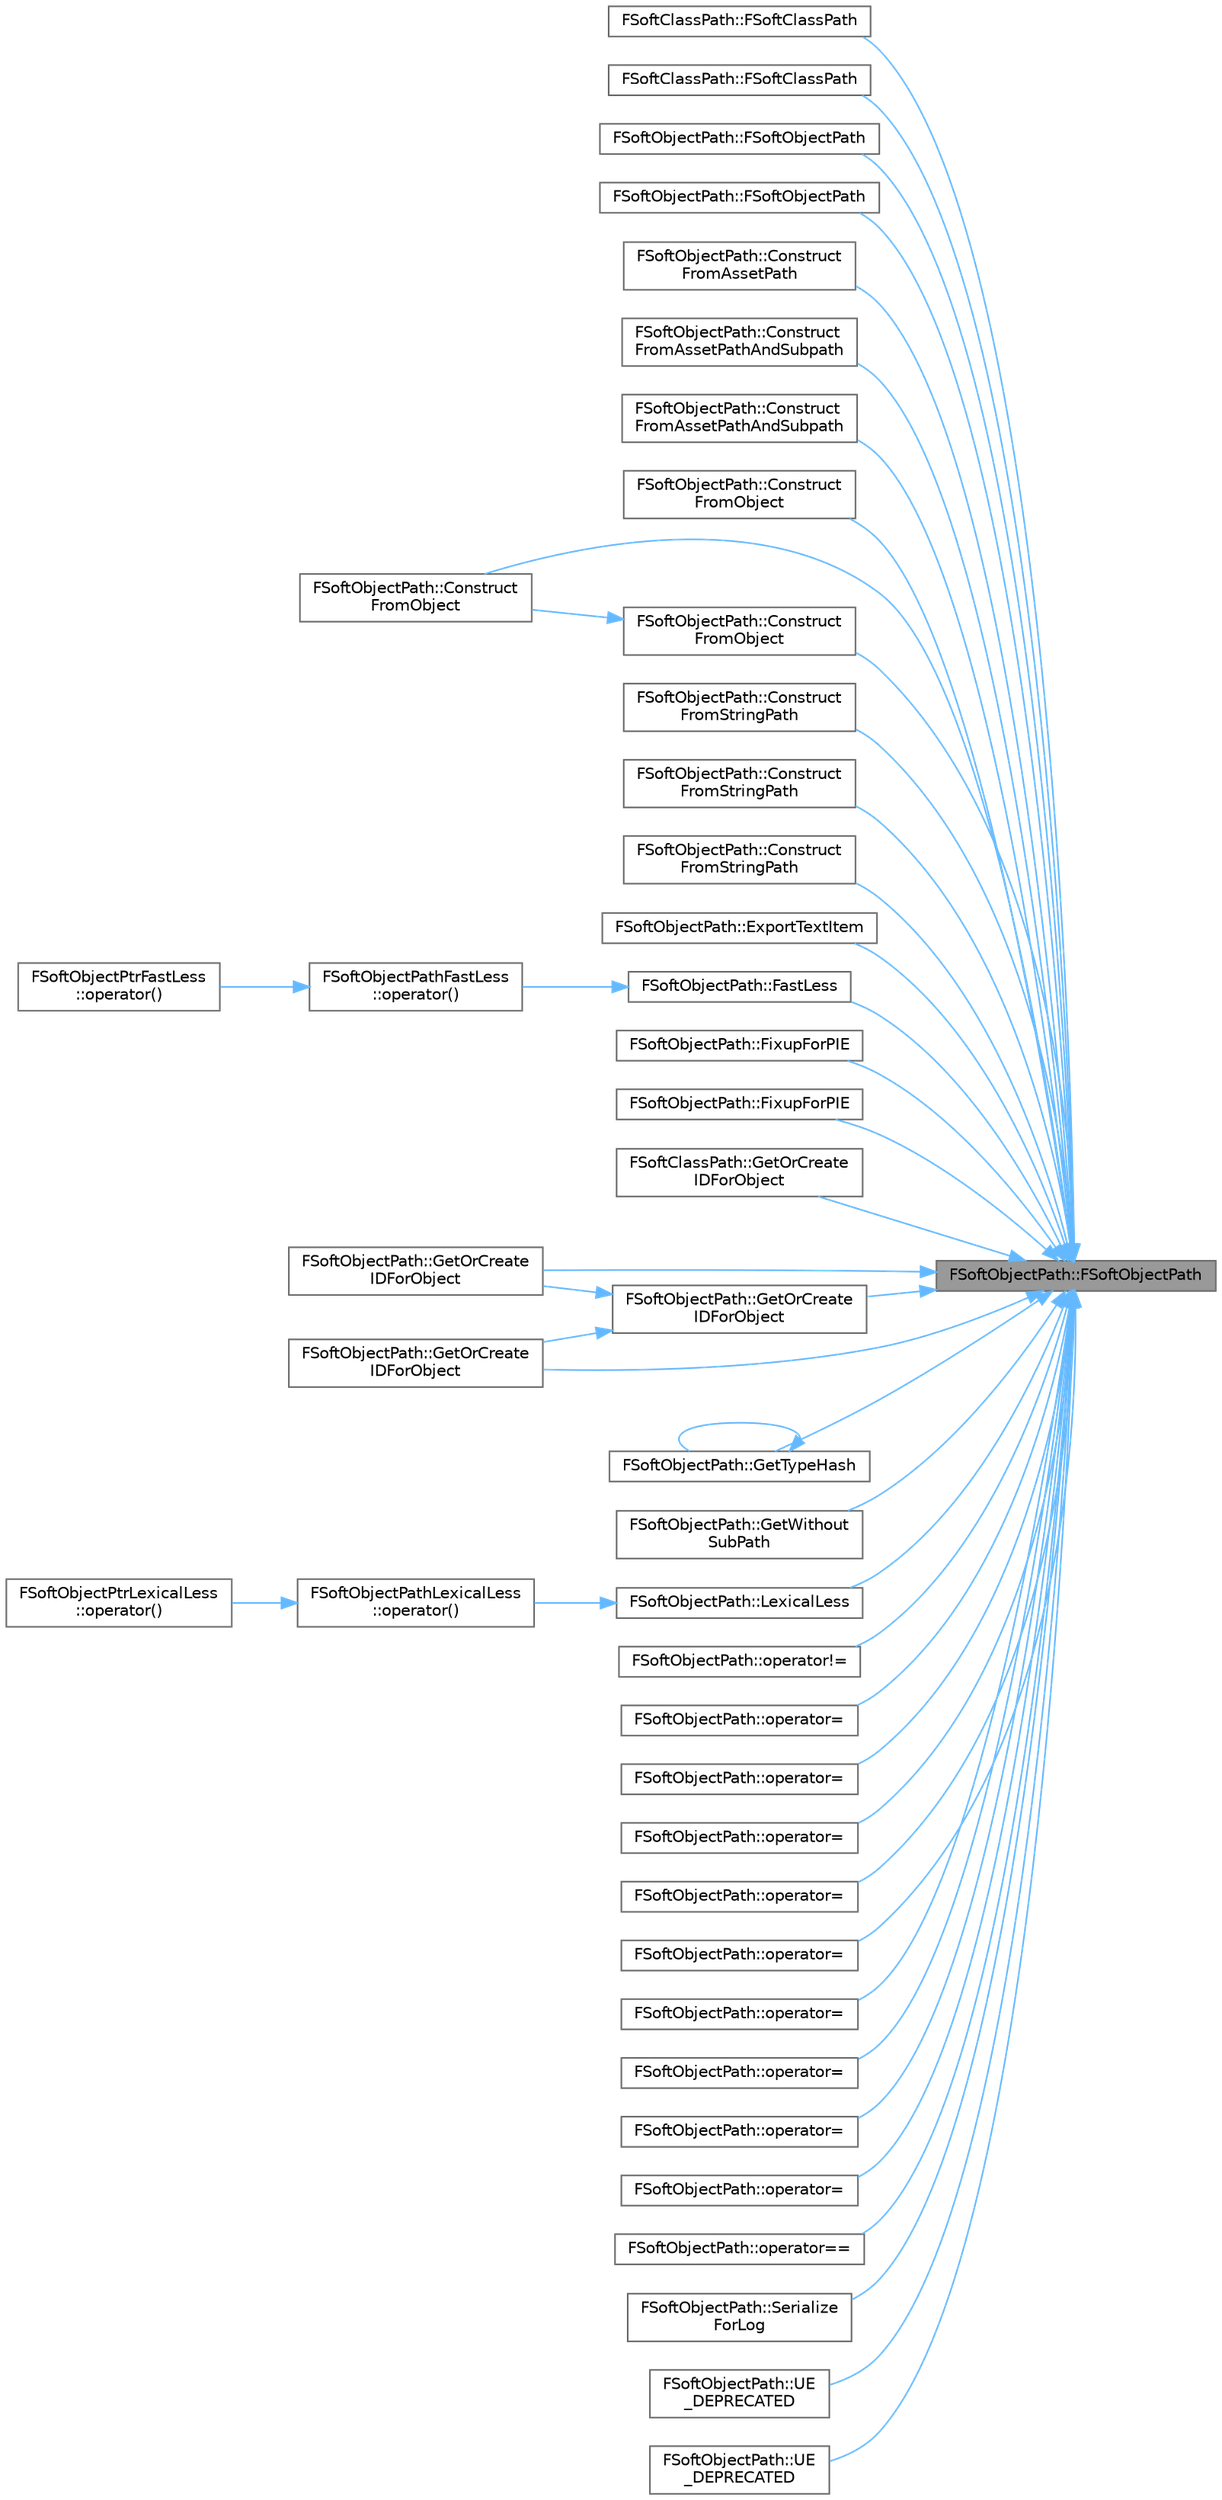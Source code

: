 digraph "FSoftObjectPath::FSoftObjectPath"
{
 // INTERACTIVE_SVG=YES
 // LATEX_PDF_SIZE
  bgcolor="transparent";
  edge [fontname=Helvetica,fontsize=10,labelfontname=Helvetica,labelfontsize=10];
  node [fontname=Helvetica,fontsize=10,shape=box,height=0.2,width=0.4];
  rankdir="RL";
  Node1 [id="Node000001",label="FSoftObjectPath::FSoftObjectPath",height=0.2,width=0.4,color="gray40", fillcolor="grey60", style="filled", fontcolor="black",tooltip=" "];
  Node1 -> Node2 [id="edge1_Node000001_Node000002",dir="back",color="steelblue1",style="solid",tooltip=" "];
  Node2 [id="Node000002",label="FSoftClassPath::FSoftClassPath",height=0.2,width=0.4,color="grey40", fillcolor="white", style="filled",URL="$df/d8b/structFSoftClassPath.html#a5210f73e54affd19afd08fd1b922201b",tooltip="Construct from a path string."];
  Node1 -> Node3 [id="edge2_Node000001_Node000003",dir="back",color="steelblue1",style="solid",tooltip=" "];
  Node3 [id="Node000003",label="FSoftClassPath::FSoftClassPath",height=0.2,width=0.4,color="grey40", fillcolor="white", style="filled",URL="$df/d8b/structFSoftClassPath.html#a60f0b4a23c81a0b3d91a3a9eaf3b938f",tooltip="Construct from an existing class, will do some string processing."];
  Node1 -> Node4 [id="edge3_Node000001_Node000004",dir="back",color="steelblue1",style="solid",tooltip=" "];
  Node4 [id="Node000004",label="FSoftObjectPath::FSoftObjectPath",height=0.2,width=0.4,color="grey40", fillcolor="white", style="filled",URL="$d7/d47/structFSoftObjectPath.html#ae2bca30835e46a5f60e8585b4a04da9e",tooltip=" "];
  Node1 -> Node5 [id="edge4_Node000001_Node000005",dir="back",color="steelblue1",style="solid",tooltip=" "];
  Node5 [id="Node000005",label="FSoftObjectPath::FSoftObjectPath",height=0.2,width=0.4,color="grey40", fillcolor="white", style="filled",URL="$d7/d47/structFSoftObjectPath.html#a3becc2518f8632e667e10fd2a91f0adc",tooltip=" "];
  Node1 -> Node6 [id="edge5_Node000001_Node000006",dir="back",color="steelblue1",style="solid",tooltip=" "];
  Node6 [id="Node000006",label="FSoftObjectPath::Construct\lFromAssetPath",height=0.2,width=0.4,color="grey40", fillcolor="white", style="filled",URL="$d7/d47/structFSoftObjectPath.html#a7d03ef97ea09ba6b52054dac7d764e1b",tooltip=" "];
  Node1 -> Node7 [id="edge6_Node000001_Node000007",dir="back",color="steelblue1",style="solid",tooltip=" "];
  Node7 [id="Node000007",label="FSoftObjectPath::Construct\lFromAssetPathAndSubpath",height=0.2,width=0.4,color="grey40", fillcolor="white", style="filled",URL="$d7/d47/structFSoftObjectPath.html#a6ba33cb17fb009eb05e1fccdb6f05df1",tooltip=" "];
  Node1 -> Node8 [id="edge7_Node000001_Node000008",dir="back",color="steelblue1",style="solid",tooltip=" "];
  Node8 [id="Node000008",label="FSoftObjectPath::Construct\lFromAssetPathAndSubpath",height=0.2,width=0.4,color="grey40", fillcolor="white", style="filled",URL="$d7/d47/structFSoftObjectPath.html#a051980fc625e36088f585d3bd6745e00",tooltip=" "];
  Node1 -> Node9 [id="edge8_Node000001_Node000009",dir="back",color="steelblue1",style="solid",tooltip=" "];
  Node9 [id="Node000009",label="FSoftObjectPath::Construct\lFromObject",height=0.2,width=0.4,color="grey40", fillcolor="white", style="filled",URL="$d7/d47/structFSoftObjectPath.html#a62d8abe57c894bb8dbc0ad2bd4f7f645",tooltip=" "];
  Node1 -> Node10 [id="edge9_Node000001_Node000010",dir="back",color="steelblue1",style="solid",tooltip=" "];
  Node10 [id="Node000010",label="FSoftObjectPath::Construct\lFromObject",height=0.2,width=0.4,color="grey40", fillcolor="white", style="filled",URL="$d7/d47/structFSoftObjectPath.html#acf6d205e94562c0ff350535a70b48592",tooltip=" "];
  Node1 -> Node11 [id="edge10_Node000001_Node000011",dir="back",color="steelblue1",style="solid",tooltip=" "];
  Node11 [id="Node000011",label="FSoftObjectPath::Construct\lFromObject",height=0.2,width=0.4,color="grey40", fillcolor="white", style="filled",URL="$d7/d47/structFSoftObjectPath.html#a90712a72a6ad85818404da6cfe5bf38f",tooltip=" "];
  Node11 -> Node10 [id="edge11_Node000011_Node000010",dir="back",color="steelblue1",style="solid",tooltip=" "];
  Node1 -> Node12 [id="edge12_Node000001_Node000012",dir="back",color="steelblue1",style="solid",tooltip=" "];
  Node12 [id="Node000012",label="FSoftObjectPath::Construct\lFromStringPath",height=0.2,width=0.4,color="grey40", fillcolor="white", style="filled",URL="$d7/d47/structFSoftObjectPath.html#af7f2f82d8324874b8f768e9b7dc2054f",tooltip=" "];
  Node1 -> Node13 [id="edge13_Node000001_Node000013",dir="back",color="steelblue1",style="solid",tooltip=" "];
  Node13 [id="Node000013",label="FSoftObjectPath::Construct\lFromStringPath",height=0.2,width=0.4,color="grey40", fillcolor="white", style="filled",URL="$d7/d47/structFSoftObjectPath.html#a47b06dfaf794f4c760b65e19160429aa",tooltip=" "];
  Node1 -> Node14 [id="edge14_Node000001_Node000014",dir="back",color="steelblue1",style="solid",tooltip=" "];
  Node14 [id="Node000014",label="FSoftObjectPath::Construct\lFromStringPath",height=0.2,width=0.4,color="grey40", fillcolor="white", style="filled",URL="$d7/d47/structFSoftObjectPath.html#a3423cc82b30d0bd16620f1371c16d121",tooltip=" "];
  Node1 -> Node15 [id="edge15_Node000001_Node000015",dir="back",color="steelblue1",style="solid",tooltip=" "];
  Node15 [id="Node000015",label="FSoftObjectPath::ExportTextItem",height=0.2,width=0.4,color="grey40", fillcolor="white", style="filled",URL="$d7/d47/structFSoftObjectPath.html#a791e24b23bbab0860cf8194fed4b84ec",tooltip=" "];
  Node1 -> Node16 [id="edge16_Node000001_Node000016",dir="back",color="steelblue1",style="solid",tooltip=" "];
  Node16 [id="Node000016",label="FSoftObjectPath::FastLess",height=0.2,width=0.4,color="grey40", fillcolor="white", style="filled",URL="$d7/d47/structFSoftObjectPath.html#a331550fb6ee8afb380f005f619d3ecc3",tooltip="Return true if this path appears before Other using fast index-based fname order."];
  Node16 -> Node17 [id="edge17_Node000016_Node000017",dir="back",color="steelblue1",style="solid",tooltip=" "];
  Node17 [id="Node000017",label="FSoftObjectPathFastLess\l::operator()",height=0.2,width=0.4,color="grey40", fillcolor="white", style="filled",URL="$d0/d9c/structFSoftObjectPathFastLess.html#aae58159969b362310a713a64d708b52c",tooltip=" "];
  Node17 -> Node18 [id="edge18_Node000017_Node000018",dir="back",color="steelblue1",style="solid",tooltip=" "];
  Node18 [id="Node000018",label="FSoftObjectPtrFastLess\l::operator()",height=0.2,width=0.4,color="grey40", fillcolor="white", style="filled",URL="$dc/d0b/structFSoftObjectPtrFastLess.html#a032a757f379b12f2093a265479c47ad4",tooltip=" "];
  Node1 -> Node19 [id="edge19_Node000001_Node000019",dir="back",color="steelblue1",style="solid",tooltip=" "];
  Node19 [id="Node000019",label="FSoftObjectPath::FixupForPIE",height=0.2,width=0.4,color="grey40", fillcolor="white", style="filled",URL="$d7/d47/structFSoftObjectPath.html#aeaf1a902ab5662d68f6ccc17bcb9d773",tooltip="Fixes up this SoftObjectPath to add the PIE prefix for the given PIEInstance index,..."];
  Node1 -> Node20 [id="edge20_Node000001_Node000020",dir="back",color="steelblue1",style="solid",tooltip=" "];
  Node20 [id="Node000020",label="FSoftObjectPath::FixupForPIE",height=0.2,width=0.4,color="grey40", fillcolor="white", style="filled",URL="$d7/d47/structFSoftObjectPath.html#aac308fb8ba950fb9a1d9ec3492974385",tooltip="Fixes up this SoftObjectPath to add the PIE prefix depending on what is currently active,..."];
  Node1 -> Node21 [id="edge21_Node000001_Node000021",dir="back",color="steelblue1",style="solid",tooltip=" "];
  Node21 [id="Node000021",label="FSoftClassPath::GetOrCreate\lIDForObject",height=0.2,width=0.4,color="grey40", fillcolor="white", style="filled",URL="$df/d8b/structFSoftClassPath.html#a2f93f7cab2a8637e00c3e89a17d7a36e",tooltip="Forbidden."];
  Node1 -> Node22 [id="edge22_Node000001_Node000022",dir="back",color="steelblue1",style="solid",tooltip=" "];
  Node22 [id="Node000022",label="FSoftObjectPath::GetOrCreate\lIDForObject",height=0.2,width=0.4,color="grey40", fillcolor="white", style="filled",URL="$d7/d47/structFSoftObjectPath.html#a5edf608a35b2aaafb85dc2fde460c83e",tooltip=" "];
  Node1 -> Node23 [id="edge23_Node000001_Node000023",dir="back",color="steelblue1",style="solid",tooltip=" "];
  Node23 [id="Node000023",label="FSoftObjectPath::GetOrCreate\lIDForObject",height=0.2,width=0.4,color="grey40", fillcolor="white", style="filled",URL="$d7/d47/structFSoftObjectPath.html#abae05887b21d8f930c80701ea4796000",tooltip=" "];
  Node23 -> Node22 [id="edge24_Node000023_Node000022",dir="back",color="steelblue1",style="solid",tooltip=" "];
  Node23 -> Node24 [id="edge25_Node000023_Node000024",dir="back",color="steelblue1",style="solid",tooltip=" "];
  Node24 [id="Node000024",label="FSoftObjectPath::GetOrCreate\lIDForObject",height=0.2,width=0.4,color="grey40", fillcolor="white", style="filled",URL="$d7/d47/structFSoftObjectPath.html#a52e32556b81f8898d21c2d2f156b35c4",tooltip=" "];
  Node1 -> Node24 [id="edge26_Node000001_Node000024",dir="back",color="steelblue1",style="solid",tooltip=" "];
  Node1 -> Node25 [id="edge27_Node000001_Node000025",dir="back",color="steelblue1",style="solid",tooltip=" "];
  Node25 [id="Node000025",label="FSoftObjectPath::GetTypeHash",height=0.2,width=0.4,color="grey40", fillcolor="white", style="filled",URL="$d7/d47/structFSoftObjectPath.html#a6eadb6ded7ee0459f9d69240e9344ba7",tooltip=" "];
  Node25 -> Node25 [id="edge28_Node000025_Node000025",dir="back",color="steelblue1",style="solid",tooltip=" "];
  Node1 -> Node26 [id="edge29_Node000001_Node000026",dir="back",color="steelblue1",style="solid",tooltip=" "];
  Node26 [id="Node000026",label="FSoftObjectPath::GetWithout\lSubPath",height=0.2,width=0.4,color="grey40", fillcolor="white", style="filled",URL="$d7/d47/structFSoftObjectPath.html#a2ebb36a872e7c3281805df839503f03f",tooltip="Returns this path without the SubPath component, restricting the result to a top level asset but keep..."];
  Node1 -> Node27 [id="edge30_Node000001_Node000027",dir="back",color="steelblue1",style="solid",tooltip=" "];
  Node27 [id="Node000027",label="FSoftObjectPath::LexicalLess",height=0.2,width=0.4,color="grey40", fillcolor="white", style="filled",URL="$d7/d47/structFSoftObjectPath.html#ac8565772fbaab2e281dfc6d0d9909993",tooltip="Return true if this path appears before Other in lexical order."];
  Node27 -> Node28 [id="edge31_Node000027_Node000028",dir="back",color="steelblue1",style="solid",tooltip=" "];
  Node28 [id="Node000028",label="FSoftObjectPathLexicalLess\l::operator()",height=0.2,width=0.4,color="grey40", fillcolor="white", style="filled",URL="$df/df8/structFSoftObjectPathLexicalLess.html#ad892ca171bbee33c5d92a6beb8d0ab0d",tooltip=" "];
  Node28 -> Node29 [id="edge32_Node000028_Node000029",dir="back",color="steelblue1",style="solid",tooltip=" "];
  Node29 [id="Node000029",label="FSoftObjectPtrLexicalLess\l::operator()",height=0.2,width=0.4,color="grey40", fillcolor="white", style="filled",URL="$d0/dfc/structFSoftObjectPtrLexicalLess.html#a03b80990d8311e130dc86260980d610d",tooltip=" "];
  Node1 -> Node30 [id="edge33_Node000001_Node000030",dir="back",color="steelblue1",style="solid",tooltip=" "];
  Node30 [id="Node000030",label="FSoftObjectPath::operator!=",height=0.2,width=0.4,color="grey40", fillcolor="white", style="filled",URL="$d7/d47/structFSoftObjectPath.html#a323595a719dc967cceff912945b91478",tooltip=" "];
  Node1 -> Node31 [id="edge34_Node000001_Node000031",dir="back",color="steelblue1",style="solid",tooltip=" "];
  Node31 [id="Node000031",label="FSoftObjectPath::operator=",height=0.2,width=0.4,color="grey40", fillcolor="white", style="filled",URL="$d7/d47/structFSoftObjectPath.html#ac2a04765af605d69f917a5b98933f48d",tooltip=" "];
  Node1 -> Node32 [id="edge35_Node000001_Node000032",dir="back",color="steelblue1",style="solid",tooltip=" "];
  Node32 [id="Node000032",label="FSoftObjectPath::operator=",height=0.2,width=0.4,color="grey40", fillcolor="white", style="filled",URL="$d7/d47/structFSoftObjectPath.html#a09d11a3fb2cdd5bc88861e867b5d3ecc",tooltip=" "];
  Node1 -> Node33 [id="edge36_Node000001_Node000033",dir="back",color="steelblue1",style="solid",tooltip=" "];
  Node33 [id="Node000033",label="FSoftObjectPath::operator=",height=0.2,width=0.4,color="grey40", fillcolor="white", style="filled",URL="$d7/d47/structFSoftObjectPath.html#a0b4263e1945e63294f483ce9a348182d",tooltip=" "];
  Node1 -> Node34 [id="edge37_Node000001_Node000034",dir="back",color="steelblue1",style="solid",tooltip=" "];
  Node34 [id="Node000034",label="FSoftObjectPath::operator=",height=0.2,width=0.4,color="grey40", fillcolor="white", style="filled",URL="$d7/d47/structFSoftObjectPath.html#a1229f1547605819bfe9ccdafc78c4569",tooltip=" "];
  Node1 -> Node35 [id="edge38_Node000001_Node000035",dir="back",color="steelblue1",style="solid",tooltip=" "];
  Node35 [id="Node000035",label="FSoftObjectPath::operator=",height=0.2,width=0.4,color="grey40", fillcolor="white", style="filled",URL="$d7/d47/structFSoftObjectPath.html#a2e43c4f50445f48eb7865d38c2b9ad4e",tooltip=" "];
  Node1 -> Node36 [id="edge39_Node000001_Node000036",dir="back",color="steelblue1",style="solid",tooltip=" "];
  Node36 [id="Node000036",label="FSoftObjectPath::operator=",height=0.2,width=0.4,color="grey40", fillcolor="white", style="filled",URL="$d7/d47/structFSoftObjectPath.html#a41d9da91fe7881658dbff02672aa6f22",tooltip=" "];
  Node1 -> Node37 [id="edge40_Node000001_Node000037",dir="back",color="steelblue1",style="solid",tooltip=" "];
  Node37 [id="Node000037",label="FSoftObjectPath::operator=",height=0.2,width=0.4,color="grey40", fillcolor="white", style="filled",URL="$d7/d47/structFSoftObjectPath.html#addcbb7ea9bd6d057bade5f0379e1deff",tooltip=" "];
  Node1 -> Node38 [id="edge41_Node000001_Node000038",dir="back",color="steelblue1",style="solid",tooltip=" "];
  Node38 [id="Node000038",label="FSoftObjectPath::operator=",height=0.2,width=0.4,color="grey40", fillcolor="white", style="filled",URL="$d7/d47/structFSoftObjectPath.html#ab41c6e3d0ffff542e22745f728acf769",tooltip=" "];
  Node1 -> Node39 [id="edge42_Node000001_Node000039",dir="back",color="steelblue1",style="solid",tooltip=" "];
  Node39 [id="Node000039",label="FSoftObjectPath::operator=",height=0.2,width=0.4,color="grey40", fillcolor="white", style="filled",URL="$d7/d47/structFSoftObjectPath.html#accb7a36af38b3f20bdf3ef211f4d0917",tooltip=" "];
  Node1 -> Node40 [id="edge43_Node000001_Node000040",dir="back",color="steelblue1",style="solid",tooltip=" "];
  Node40 [id="Node000040",label="FSoftObjectPath::operator==",height=0.2,width=0.4,color="grey40", fillcolor="white", style="filled",URL="$d7/d47/structFSoftObjectPath.html#afaa1bf645e2d6fbf3aa9ad5eb7673b5d",tooltip=" "];
  Node1 -> Node41 [id="edge44_Node000001_Node000041",dir="back",color="steelblue1",style="solid",tooltip=" "];
  Node41 [id="Node000041",label="FSoftObjectPath::Serialize\lForLog",height=0.2,width=0.4,color="grey40", fillcolor="white", style="filled",URL="$d7/d47/structFSoftObjectPath.html#a62da47c68572e08f82fe2383c27ed39c",tooltip=" "];
  Node1 -> Node42 [id="edge45_Node000001_Node000042",dir="back",color="steelblue1",style="solid",tooltip=" "];
  Node42 [id="Node000042",label="FSoftObjectPath::UE\l_DEPRECATED",height=0.2,width=0.4,color="grey40", fillcolor="white", style="filled",URL="$d7/d47/structFSoftObjectPath.html#a0297e46d8be7bbe283f31c44051d8396",tooltip=" "];
  Node1 -> Node43 [id="edge46_Node000001_Node000043",dir="back",color="steelblue1",style="solid",tooltip=" "];
  Node43 [id="Node000043",label="FSoftObjectPath::UE\l_DEPRECATED",height=0.2,width=0.4,color="grey40", fillcolor="white", style="filled",URL="$d7/d47/structFSoftObjectPath.html#a4b4c0618f7370d93f8ed9fca0f065e1f",tooltip="Static methods for more meaningful construction sites."];
}
